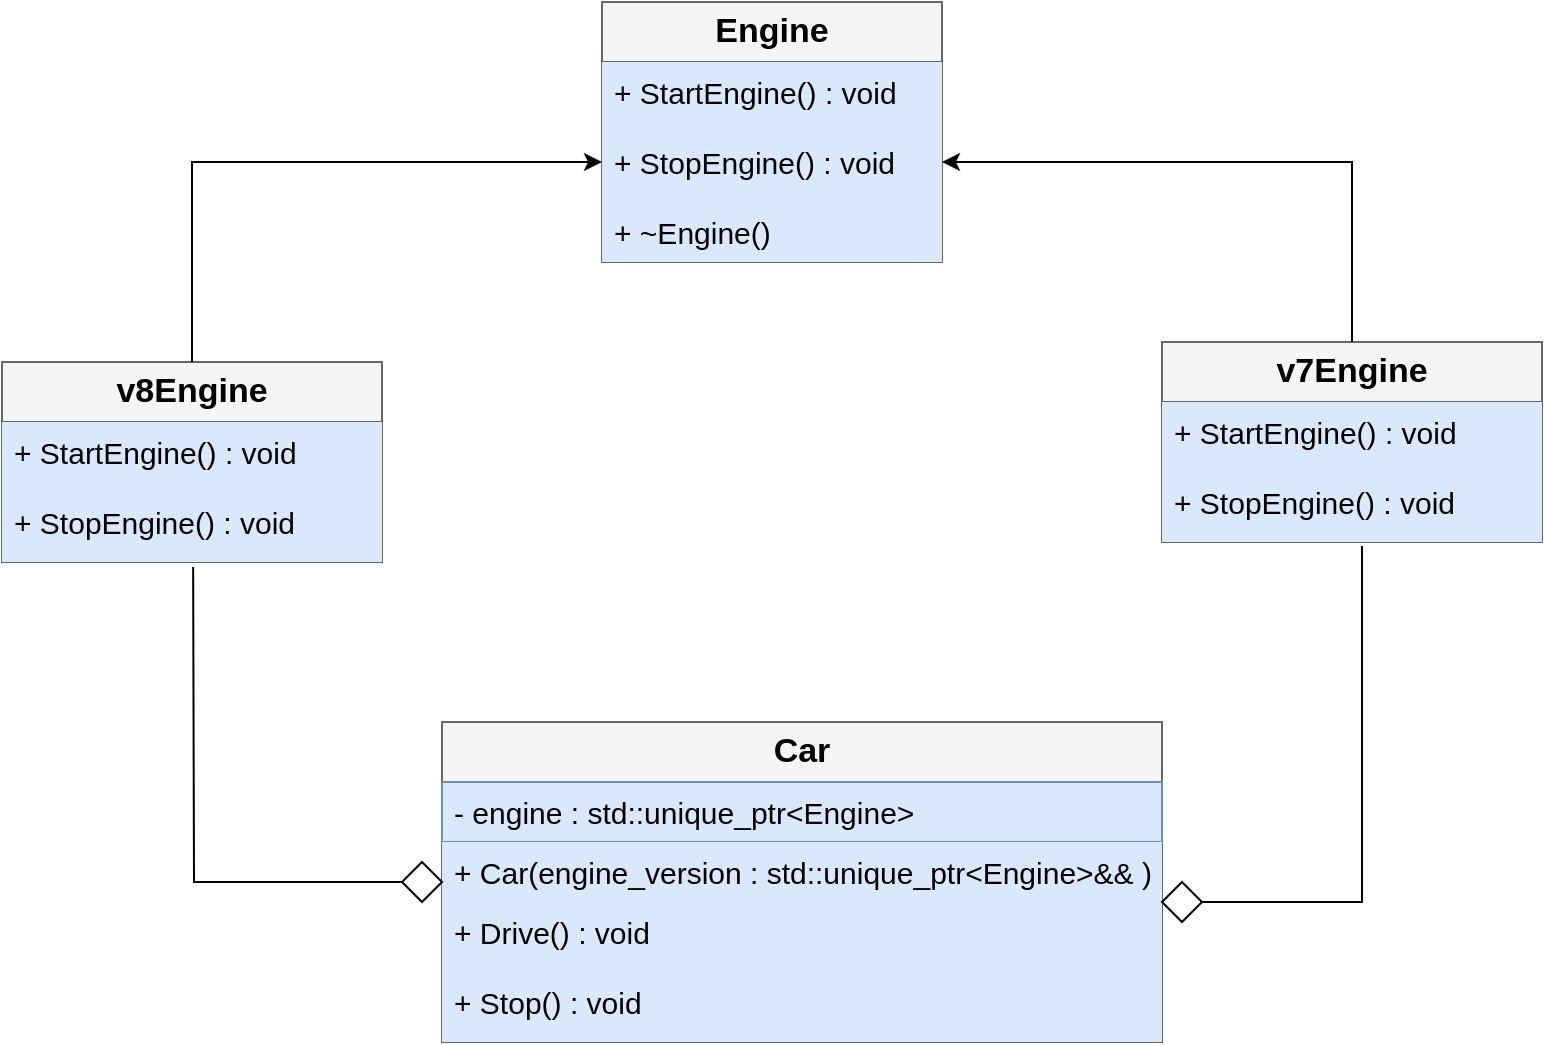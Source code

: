 <mxfile version="24.4.4" type="device">
  <diagram name="Page-1" id="FuBaB-_-3dA0RAdlDGqm">
    <mxGraphModel dx="788" dy="487" grid="1" gridSize="10" guides="1" tooltips="1" connect="1" arrows="1" fold="1" page="1" pageScale="1" pageWidth="850" pageHeight="1100" math="0" shadow="0">
      <root>
        <mxCell id="0" />
        <mxCell id="1" parent="0" />
        <mxCell id="dQl2VANMb9hzl3V_oO_j-1" value="&lt;font color=&quot;#000000&quot; style=&quot;font-size: 17px;&quot;&gt;&lt;b&gt;Engine&lt;/b&gt;&lt;/font&gt;" style="swimlane;fontStyle=0;childLayout=stackLayout;horizontal=1;startSize=30;horizontalStack=0;resizeParent=1;resizeParentMax=0;resizeLast=0;collapsible=1;marginBottom=0;whiteSpace=wrap;html=1;fillColor=#f5f5f5;fontColor=#333333;strokeColor=#666666;" vertex="1" parent="1">
          <mxGeometry x="350" y="50" width="170" height="130" as="geometry" />
        </mxCell>
        <mxCell id="dQl2VANMb9hzl3V_oO_j-2" value="+ StartEngine() : void" style="text;strokeColor=none;fillColor=#dae8fc;align=left;verticalAlign=middle;spacingLeft=4;spacingRight=4;overflow=hidden;points=[[0,0.5],[1,0.5]];portConstraint=eastwest;rotatable=0;whiteSpace=wrap;html=1;fontSize=15;" vertex="1" parent="dQl2VANMb9hzl3V_oO_j-1">
          <mxGeometry y="30" width="170" height="30" as="geometry" />
        </mxCell>
        <mxCell id="dQl2VANMb9hzl3V_oO_j-3" value="+ StopEngine() : void" style="text;strokeColor=none;fillColor=#dae8fc;align=left;verticalAlign=middle;spacingLeft=4;spacingRight=4;overflow=hidden;points=[[0,0.5],[1,0.5]];portConstraint=eastwest;rotatable=0;whiteSpace=wrap;html=1;fontSize=15;" vertex="1" parent="dQl2VANMb9hzl3V_oO_j-1">
          <mxGeometry y="60" width="170" height="40" as="geometry" />
        </mxCell>
        <mxCell id="dQl2VANMb9hzl3V_oO_j-4" value="+ ~Engine()" style="text;strokeColor=none;fillColor=#dae8fc;align=left;verticalAlign=middle;spacingLeft=4;spacingRight=4;overflow=hidden;points=[[0,0.5],[1,0.5]];portConstraint=eastwest;rotatable=0;whiteSpace=wrap;html=1;fontSize=15;" vertex="1" parent="dQl2VANMb9hzl3V_oO_j-1">
          <mxGeometry y="100" width="170" height="30" as="geometry" />
        </mxCell>
        <mxCell id="dQl2VANMb9hzl3V_oO_j-5" value="&lt;b&gt;&lt;font color=&quot;#000000&quot; style=&quot;font-size: 17px;&quot;&gt;v8Engine&lt;/font&gt;&lt;/b&gt;" style="swimlane;fontStyle=0;childLayout=stackLayout;horizontal=1;startSize=30;horizontalStack=0;resizeParent=1;resizeParentMax=0;resizeLast=0;collapsible=1;marginBottom=0;whiteSpace=wrap;html=1;fontSize=15;fillColor=#f5f5f5;fontColor=#333333;strokeColor=#666666;" vertex="1" parent="1">
          <mxGeometry x="50" y="230" width="190" height="100" as="geometry" />
        </mxCell>
        <mxCell id="dQl2VANMb9hzl3V_oO_j-6" value="+ StartEngine() : void" style="text;strokeColor=none;fillColor=#dae8fc;align=left;verticalAlign=middle;spacingLeft=4;spacingRight=4;overflow=hidden;points=[[0,0.5],[1,0.5]];portConstraint=eastwest;rotatable=0;whiteSpace=wrap;html=1;fontSize=15;" vertex="1" parent="dQl2VANMb9hzl3V_oO_j-5">
          <mxGeometry y="30" width="190" height="30" as="geometry" />
        </mxCell>
        <mxCell id="dQl2VANMb9hzl3V_oO_j-7" value="+ StopEngine() : void" style="text;strokeColor=none;fillColor=#dae8fc;align=left;verticalAlign=middle;spacingLeft=4;spacingRight=4;overflow=hidden;points=[[0,0.5],[1,0.5]];portConstraint=eastwest;rotatable=0;whiteSpace=wrap;html=1;fontSize=15;" vertex="1" parent="dQl2VANMb9hzl3V_oO_j-5">
          <mxGeometry y="60" width="190" height="40" as="geometry" />
        </mxCell>
        <mxCell id="dQl2VANMb9hzl3V_oO_j-9" value="&lt;font color=&quot;#000000&quot; style=&quot;font-size: 17px;&quot;&gt;&lt;b&gt;Car&lt;/b&gt;&lt;/font&gt;" style="swimlane;fontStyle=0;childLayout=stackLayout;horizontal=1;startSize=30;horizontalStack=0;resizeParent=1;resizeParentMax=0;resizeLast=0;collapsible=1;marginBottom=0;whiteSpace=wrap;html=1;fillColor=#f5f5f5;fontColor=#333333;strokeColor=#666666;" vertex="1" parent="1">
          <mxGeometry x="270" y="410" width="360" height="160" as="geometry" />
        </mxCell>
        <mxCell id="dQl2VANMb9hzl3V_oO_j-10" value="- engine : std::unique_ptr&amp;lt;Engine&amp;gt;" style="text;strokeColor=#6c8ebf;fillColor=#dae8fc;align=left;verticalAlign=middle;spacingLeft=4;spacingRight=4;overflow=hidden;points=[[0,0.5],[1,0.5]];portConstraint=eastwest;rotatable=0;whiteSpace=wrap;html=1;fontSize=15;" vertex="1" parent="dQl2VANMb9hzl3V_oO_j-9">
          <mxGeometry y="30" width="360" height="30" as="geometry" />
        </mxCell>
        <mxCell id="dQl2VANMb9hzl3V_oO_j-11" value="+ Car(engine_version : std::unique_ptr&amp;lt;Engine&amp;gt;&amp;amp;&amp;amp; )" style="text;strokeColor=none;fillColor=#dae8fc;align=left;verticalAlign=middle;spacingLeft=4;spacingRight=4;overflow=hidden;points=[[0,0.5],[1,0.5]];portConstraint=eastwest;rotatable=0;whiteSpace=wrap;html=1;fontSize=15;" vertex="1" parent="dQl2VANMb9hzl3V_oO_j-9">
          <mxGeometry y="60" width="360" height="30" as="geometry" />
        </mxCell>
        <mxCell id="dQl2VANMb9hzl3V_oO_j-12" value="+ Drive() : void" style="text;strokeColor=none;fillColor=#dae8fc;align=left;verticalAlign=middle;spacingLeft=4;spacingRight=4;overflow=hidden;points=[[0,0.5],[1,0.5]];portConstraint=eastwest;rotatable=0;whiteSpace=wrap;html=1;fontSize=15;" vertex="1" parent="dQl2VANMb9hzl3V_oO_j-9">
          <mxGeometry y="90" width="360" height="30" as="geometry" />
        </mxCell>
        <mxCell id="dQl2VANMb9hzl3V_oO_j-17" value="&lt;font style=&quot;font-size: 15px;&quot;&gt;+ Stop() : void&lt;/font&gt;" style="text;strokeColor=none;fillColor=#dae8fc;align=left;verticalAlign=middle;spacingLeft=4;spacingRight=4;overflow=hidden;points=[[0,0.5],[1,0.5]];portConstraint=eastwest;rotatable=0;whiteSpace=wrap;html=1;" vertex="1" parent="dQl2VANMb9hzl3V_oO_j-9">
          <mxGeometry y="120" width="360" height="40" as="geometry" />
        </mxCell>
        <mxCell id="dQl2VANMb9hzl3V_oO_j-13" value="&lt;font color=&quot;#000000&quot; style=&quot;font-size: 17px;&quot;&gt;&lt;b&gt;v7Engine&lt;/b&gt;&lt;/font&gt;" style="swimlane;fontStyle=0;childLayout=stackLayout;horizontal=1;startSize=30;horizontalStack=0;resizeParent=1;resizeParentMax=0;resizeLast=0;collapsible=1;marginBottom=0;whiteSpace=wrap;html=1;fontSize=15;fillColor=#f5f5f5;fontColor=#333333;strokeColor=#666666;" vertex="1" parent="1">
          <mxGeometry x="630" y="220" width="190" height="100" as="geometry" />
        </mxCell>
        <mxCell id="dQl2VANMb9hzl3V_oO_j-15" value="+ StartEngine() : void" style="text;strokeColor=none;fillColor=#dae8fc;align=left;verticalAlign=middle;spacingLeft=4;spacingRight=4;overflow=hidden;points=[[0,0.5],[1,0.5]];portConstraint=eastwest;rotatable=0;whiteSpace=wrap;html=1;fontSize=15;" vertex="1" parent="dQl2VANMb9hzl3V_oO_j-13">
          <mxGeometry y="30" width="190" height="30" as="geometry" />
        </mxCell>
        <mxCell id="dQl2VANMb9hzl3V_oO_j-14" value="+ StopEngine() : void" style="text;strokeColor=none;fillColor=#dae8fc;align=left;verticalAlign=middle;spacingLeft=4;spacingRight=4;overflow=hidden;points=[[0,0.5],[1,0.5]];portConstraint=eastwest;rotatable=0;whiteSpace=wrap;html=1;fontSize=15;" vertex="1" parent="dQl2VANMb9hzl3V_oO_j-13">
          <mxGeometry y="60" width="190" height="40" as="geometry" />
        </mxCell>
        <mxCell id="dQl2VANMb9hzl3V_oO_j-18" value="" style="endArrow=classic;html=1;rounded=0;entryX=1;entryY=0.5;entryDx=0;entryDy=0;exitX=0.5;exitY=0;exitDx=0;exitDy=0;fontSize=15;" edge="1" parent="1" source="dQl2VANMb9hzl3V_oO_j-13" target="dQl2VANMb9hzl3V_oO_j-3">
          <mxGeometry width="50" height="50" relative="1" as="geometry">
            <mxPoint x="590" y="180" as="sourcePoint" />
            <mxPoint x="640" y="130" as="targetPoint" />
            <Array as="points">
              <mxPoint x="725" y="130" />
            </Array>
          </mxGeometry>
        </mxCell>
        <mxCell id="dQl2VANMb9hzl3V_oO_j-19" value="" style="endArrow=classic;html=1;rounded=0;entryX=0;entryY=0.5;entryDx=0;entryDy=0;exitX=0.5;exitY=0;exitDx=0;exitDy=0;fontSize=15;" edge="1" parent="1" source="dQl2VANMb9hzl3V_oO_j-5" target="dQl2VANMb9hzl3V_oO_j-3">
          <mxGeometry width="50" height="50" relative="1" as="geometry">
            <mxPoint x="190" y="180" as="sourcePoint" />
            <mxPoint x="240" y="130" as="targetPoint" />
            <Array as="points">
              <mxPoint x="145" y="130" />
            </Array>
          </mxGeometry>
        </mxCell>
        <mxCell id="dQl2VANMb9hzl3V_oO_j-20" value="" style="rhombus;whiteSpace=wrap;html=1;fontSize=15;" vertex="1" parent="1">
          <mxGeometry x="250" y="480" width="20" height="20" as="geometry" />
        </mxCell>
        <mxCell id="dQl2VANMb9hzl3V_oO_j-21" value="" style="rhombus;whiteSpace=wrap;html=1;fontSize=15;" vertex="1" parent="1">
          <mxGeometry x="630" y="490" width="20" height="20" as="geometry" />
        </mxCell>
        <mxCell id="dQl2VANMb9hzl3V_oO_j-22" value="" style="endArrow=none;html=1;rounded=0;exitX=0;exitY=0.5;exitDx=0;exitDy=0;entryX=0.503;entryY=1.064;entryDx=0;entryDy=0;entryPerimeter=0;fontSize=15;" edge="1" parent="1" source="dQl2VANMb9hzl3V_oO_j-20" target="dQl2VANMb9hzl3V_oO_j-7">
          <mxGeometry width="50" height="50" relative="1" as="geometry">
            <mxPoint x="180" y="420" as="sourcePoint" />
            <mxPoint x="196" y="320" as="targetPoint" />
            <Array as="points">
              <mxPoint x="146" y="490" />
            </Array>
          </mxGeometry>
        </mxCell>
        <mxCell id="dQl2VANMb9hzl3V_oO_j-23" value="" style="endArrow=none;html=1;rounded=0;exitX=1;exitY=0.5;exitDx=0;exitDy=0;fontSize=15;" edge="1" parent="1" source="dQl2VANMb9hzl3V_oO_j-21">
          <mxGeometry width="50" height="50" relative="1" as="geometry">
            <mxPoint x="620" y="440" as="sourcePoint" />
            <mxPoint x="730" y="322" as="targetPoint" />
            <Array as="points">
              <mxPoint x="730" y="500" />
            </Array>
          </mxGeometry>
        </mxCell>
      </root>
    </mxGraphModel>
  </diagram>
</mxfile>

